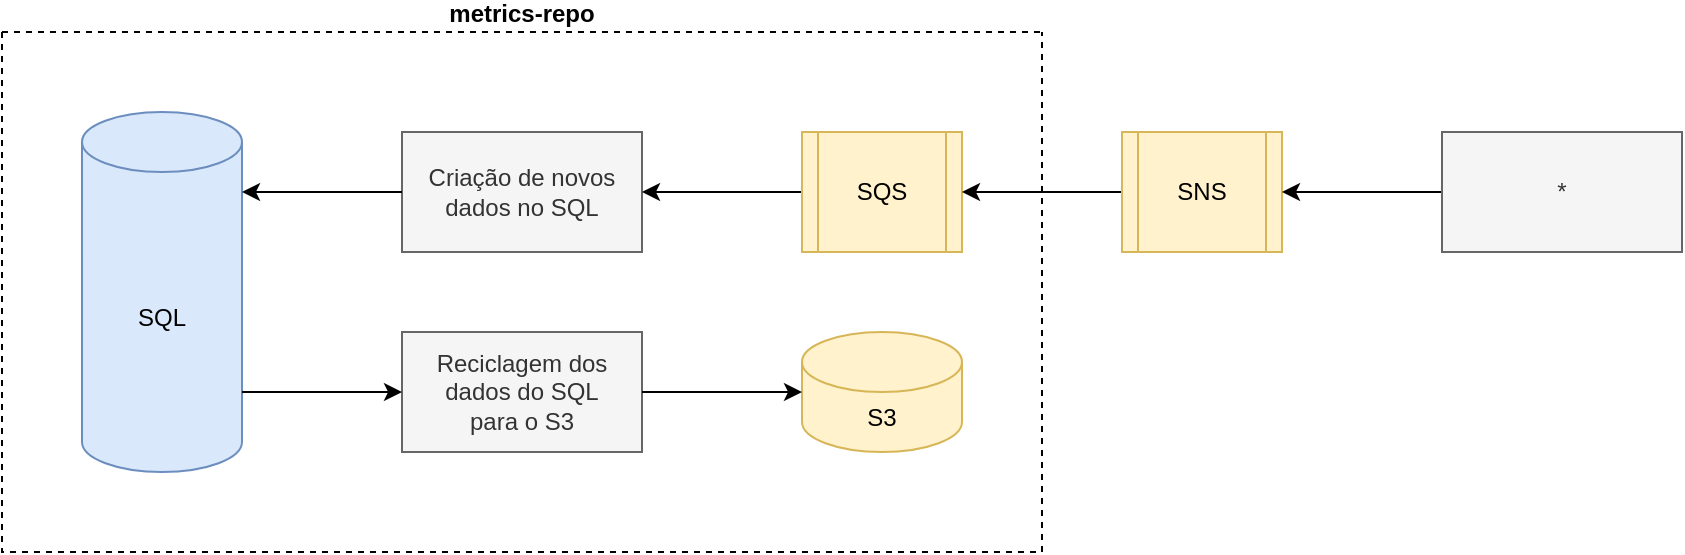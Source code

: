 <mxfile>
    <diagram id="VmBoxuixNX5uVGBn3Mqe" name="Page-1">
        <mxGraphModel dx="1066" dy="1704" grid="1" gridSize="10" guides="1" tooltips="1" connect="1" arrows="1" fold="1" page="1" pageScale="1" pageWidth="850" pageHeight="1100" math="0" shadow="0">
            <root>
                <mxCell id="0"/>
                <mxCell id="1" parent="0"/>
                <mxCell id="29" value="metrics-repo" style="swimlane;startSize=0;shadow=0;strokeColor=default;strokeWidth=1;fillColor=default;labelBackgroundColor=none;spacing=2;verticalAlign=bottom;dashed=1;" vertex="1" parent="1">
                    <mxGeometry x="5" y="-680" width="520" height="260" as="geometry"/>
                </mxCell>
                <mxCell id="2" value="Criação de novos dados no SQL" style="rounded=0;whiteSpace=wrap;html=1;fillColor=#f5f5f5;strokeColor=#666666;fontColor=#333333;" vertex="1" parent="29">
                    <mxGeometry x="200" y="50" width="120" height="60" as="geometry"/>
                </mxCell>
                <mxCell id="3" value="Reciclagem dos dados do SQL&lt;br&gt;para o S3" style="rounded=0;whiteSpace=wrap;html=1;fillColor=#f5f5f5;strokeColor=#666666;fontColor=#333333;" vertex="1" parent="29">
                    <mxGeometry x="200" y="150" width="120" height="60" as="geometry"/>
                </mxCell>
                <mxCell id="4" value="SQL" style="shape=cylinder3;whiteSpace=wrap;html=1;boundedLbl=1;backgroundOutline=1;size=15;fillColor=#dae8fc;strokeColor=#6c8ebf;" vertex="1" parent="29">
                    <mxGeometry x="40" y="40" width="80" height="180" as="geometry"/>
                </mxCell>
                <mxCell id="26" style="edgeStyle=none;html=1;exitX=0;exitY=0.5;exitDx=0;exitDy=0;entryX=1;entryY=0.222;entryDx=0;entryDy=0;entryPerimeter=0;startArrow=none;startFill=0;endArrow=classic;endFill=1;" edge="1" parent="29" source="2" target="4">
                    <mxGeometry relative="1" as="geometry"/>
                </mxCell>
                <mxCell id="11" style="edgeStyle=none;html=1;exitX=0;exitY=0.5;exitDx=0;exitDy=0;entryX=1;entryY=0.778;entryDx=0;entryDy=0;entryPerimeter=0;startArrow=classic;startFill=1;endArrow=none;endFill=0;" edge="1" parent="29" source="3" target="4">
                    <mxGeometry relative="1" as="geometry"/>
                </mxCell>
                <mxCell id="22" value="S3" style="shape=cylinder3;whiteSpace=wrap;html=1;boundedLbl=1;backgroundOutline=1;size=15;shadow=0;strokeWidth=1;fillColor=#fff2cc;strokeColor=#d6b656;" vertex="1" parent="29">
                    <mxGeometry x="400" y="150" width="80" height="60" as="geometry"/>
                </mxCell>
                <mxCell id="23" style="edgeStyle=none;html=1;entryX=0;entryY=0.5;entryDx=0;entryDy=0;entryPerimeter=0;startArrow=none;startFill=0;" edge="1" parent="29" source="3" target="22">
                    <mxGeometry relative="1" as="geometry"/>
                </mxCell>
                <mxCell id="25" style="edgeStyle=none;html=1;exitX=0;exitY=0.5;exitDx=0;exitDy=0;entryX=1;entryY=0.5;entryDx=0;entryDy=0;startArrow=none;startFill=0;endArrow=classic;endFill=1;" edge="1" parent="29" source="24" target="2">
                    <mxGeometry relative="1" as="geometry"/>
                </mxCell>
                <mxCell id="24" value="SQS" style="shape=process;whiteSpace=wrap;html=1;backgroundOutline=1;shadow=0;strokeColor=#d6b656;strokeWidth=1;fillColor=#fff2cc;" vertex="1" parent="29">
                    <mxGeometry x="400" y="50" width="80" height="60" as="geometry"/>
                </mxCell>
                <mxCell id="42" style="edgeStyle=none;html=1;entryX=1;entryY=0.5;entryDx=0;entryDy=0;strokeWidth=1;startArrow=none;startFill=0;endArrow=classic;endFill=1;" edge="1" parent="1" source="27" target="24">
                    <mxGeometry relative="1" as="geometry"/>
                </mxCell>
                <mxCell id="27" value="SNS" style="shape=process;whiteSpace=wrap;html=1;backgroundOutline=1;shadow=0;strokeColor=#d6b656;strokeWidth=1;fillColor=#fff2cc;" vertex="1" parent="1">
                    <mxGeometry x="565" y="-630" width="80" height="60" as="geometry"/>
                </mxCell>
                <mxCell id="40" style="edgeStyle=none;html=1;exitX=0;exitY=0.5;exitDx=0;exitDy=0;entryX=1;entryY=0.5;entryDx=0;entryDy=0;strokeWidth=1;startArrow=none;startFill=0;endArrow=classic;endFill=1;" edge="1" parent="1" source="32" target="27">
                    <mxGeometry relative="1" as="geometry"/>
                </mxCell>
                <mxCell id="32" value="*" style="rounded=0;whiteSpace=wrap;html=1;fillColor=#f5f5f5;strokeColor=#666666;fontColor=#333333;" vertex="1" parent="1">
                    <mxGeometry x="725" y="-630" width="120" height="60" as="geometry"/>
                </mxCell>
            </root>
        </mxGraphModel>
    </diagram>
</mxfile>